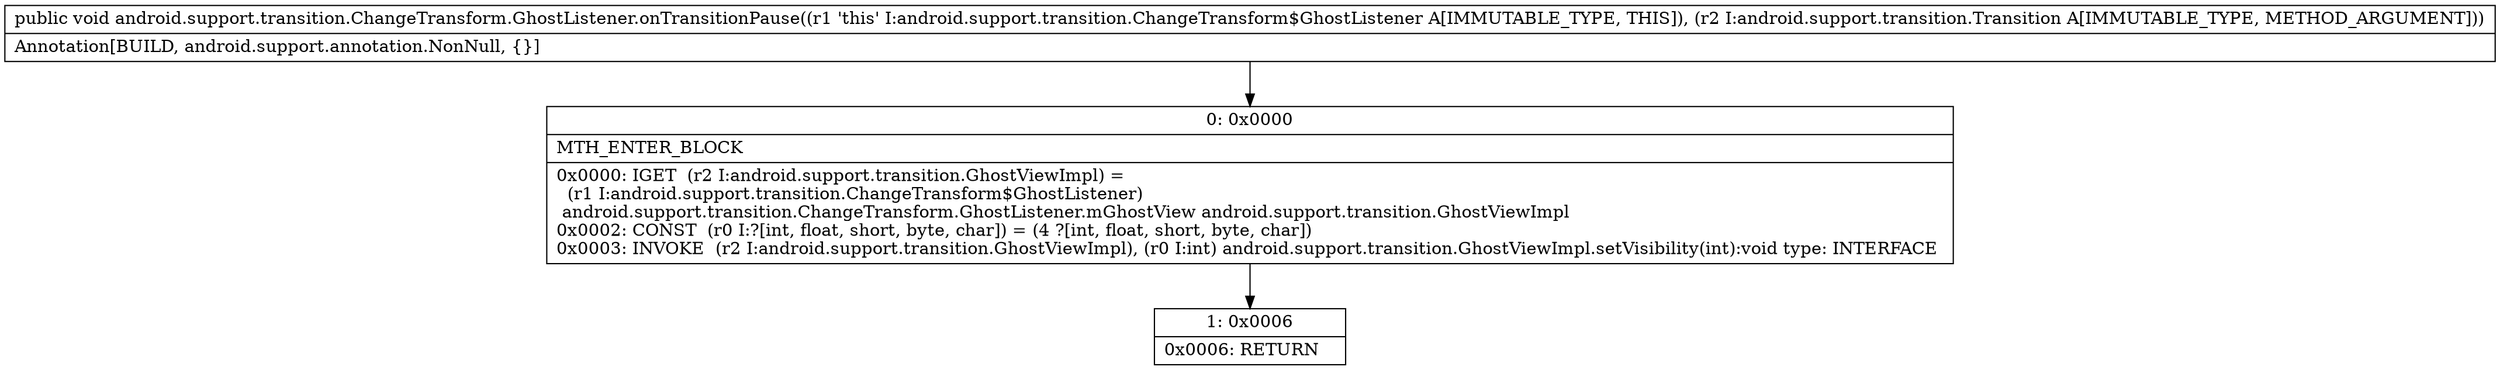 digraph "CFG forandroid.support.transition.ChangeTransform.GhostListener.onTransitionPause(Landroid\/support\/transition\/Transition;)V" {
Node_0 [shape=record,label="{0\:\ 0x0000|MTH_ENTER_BLOCK\l|0x0000: IGET  (r2 I:android.support.transition.GhostViewImpl) = \l  (r1 I:android.support.transition.ChangeTransform$GhostListener)\l android.support.transition.ChangeTransform.GhostListener.mGhostView android.support.transition.GhostViewImpl \l0x0002: CONST  (r0 I:?[int, float, short, byte, char]) = (4 ?[int, float, short, byte, char]) \l0x0003: INVOKE  (r2 I:android.support.transition.GhostViewImpl), (r0 I:int) android.support.transition.GhostViewImpl.setVisibility(int):void type: INTERFACE \l}"];
Node_1 [shape=record,label="{1\:\ 0x0006|0x0006: RETURN   \l}"];
MethodNode[shape=record,label="{public void android.support.transition.ChangeTransform.GhostListener.onTransitionPause((r1 'this' I:android.support.transition.ChangeTransform$GhostListener A[IMMUTABLE_TYPE, THIS]), (r2 I:android.support.transition.Transition A[IMMUTABLE_TYPE, METHOD_ARGUMENT]))  | Annotation[BUILD, android.support.annotation.NonNull, \{\}]\l}"];
MethodNode -> Node_0;
Node_0 -> Node_1;
}

